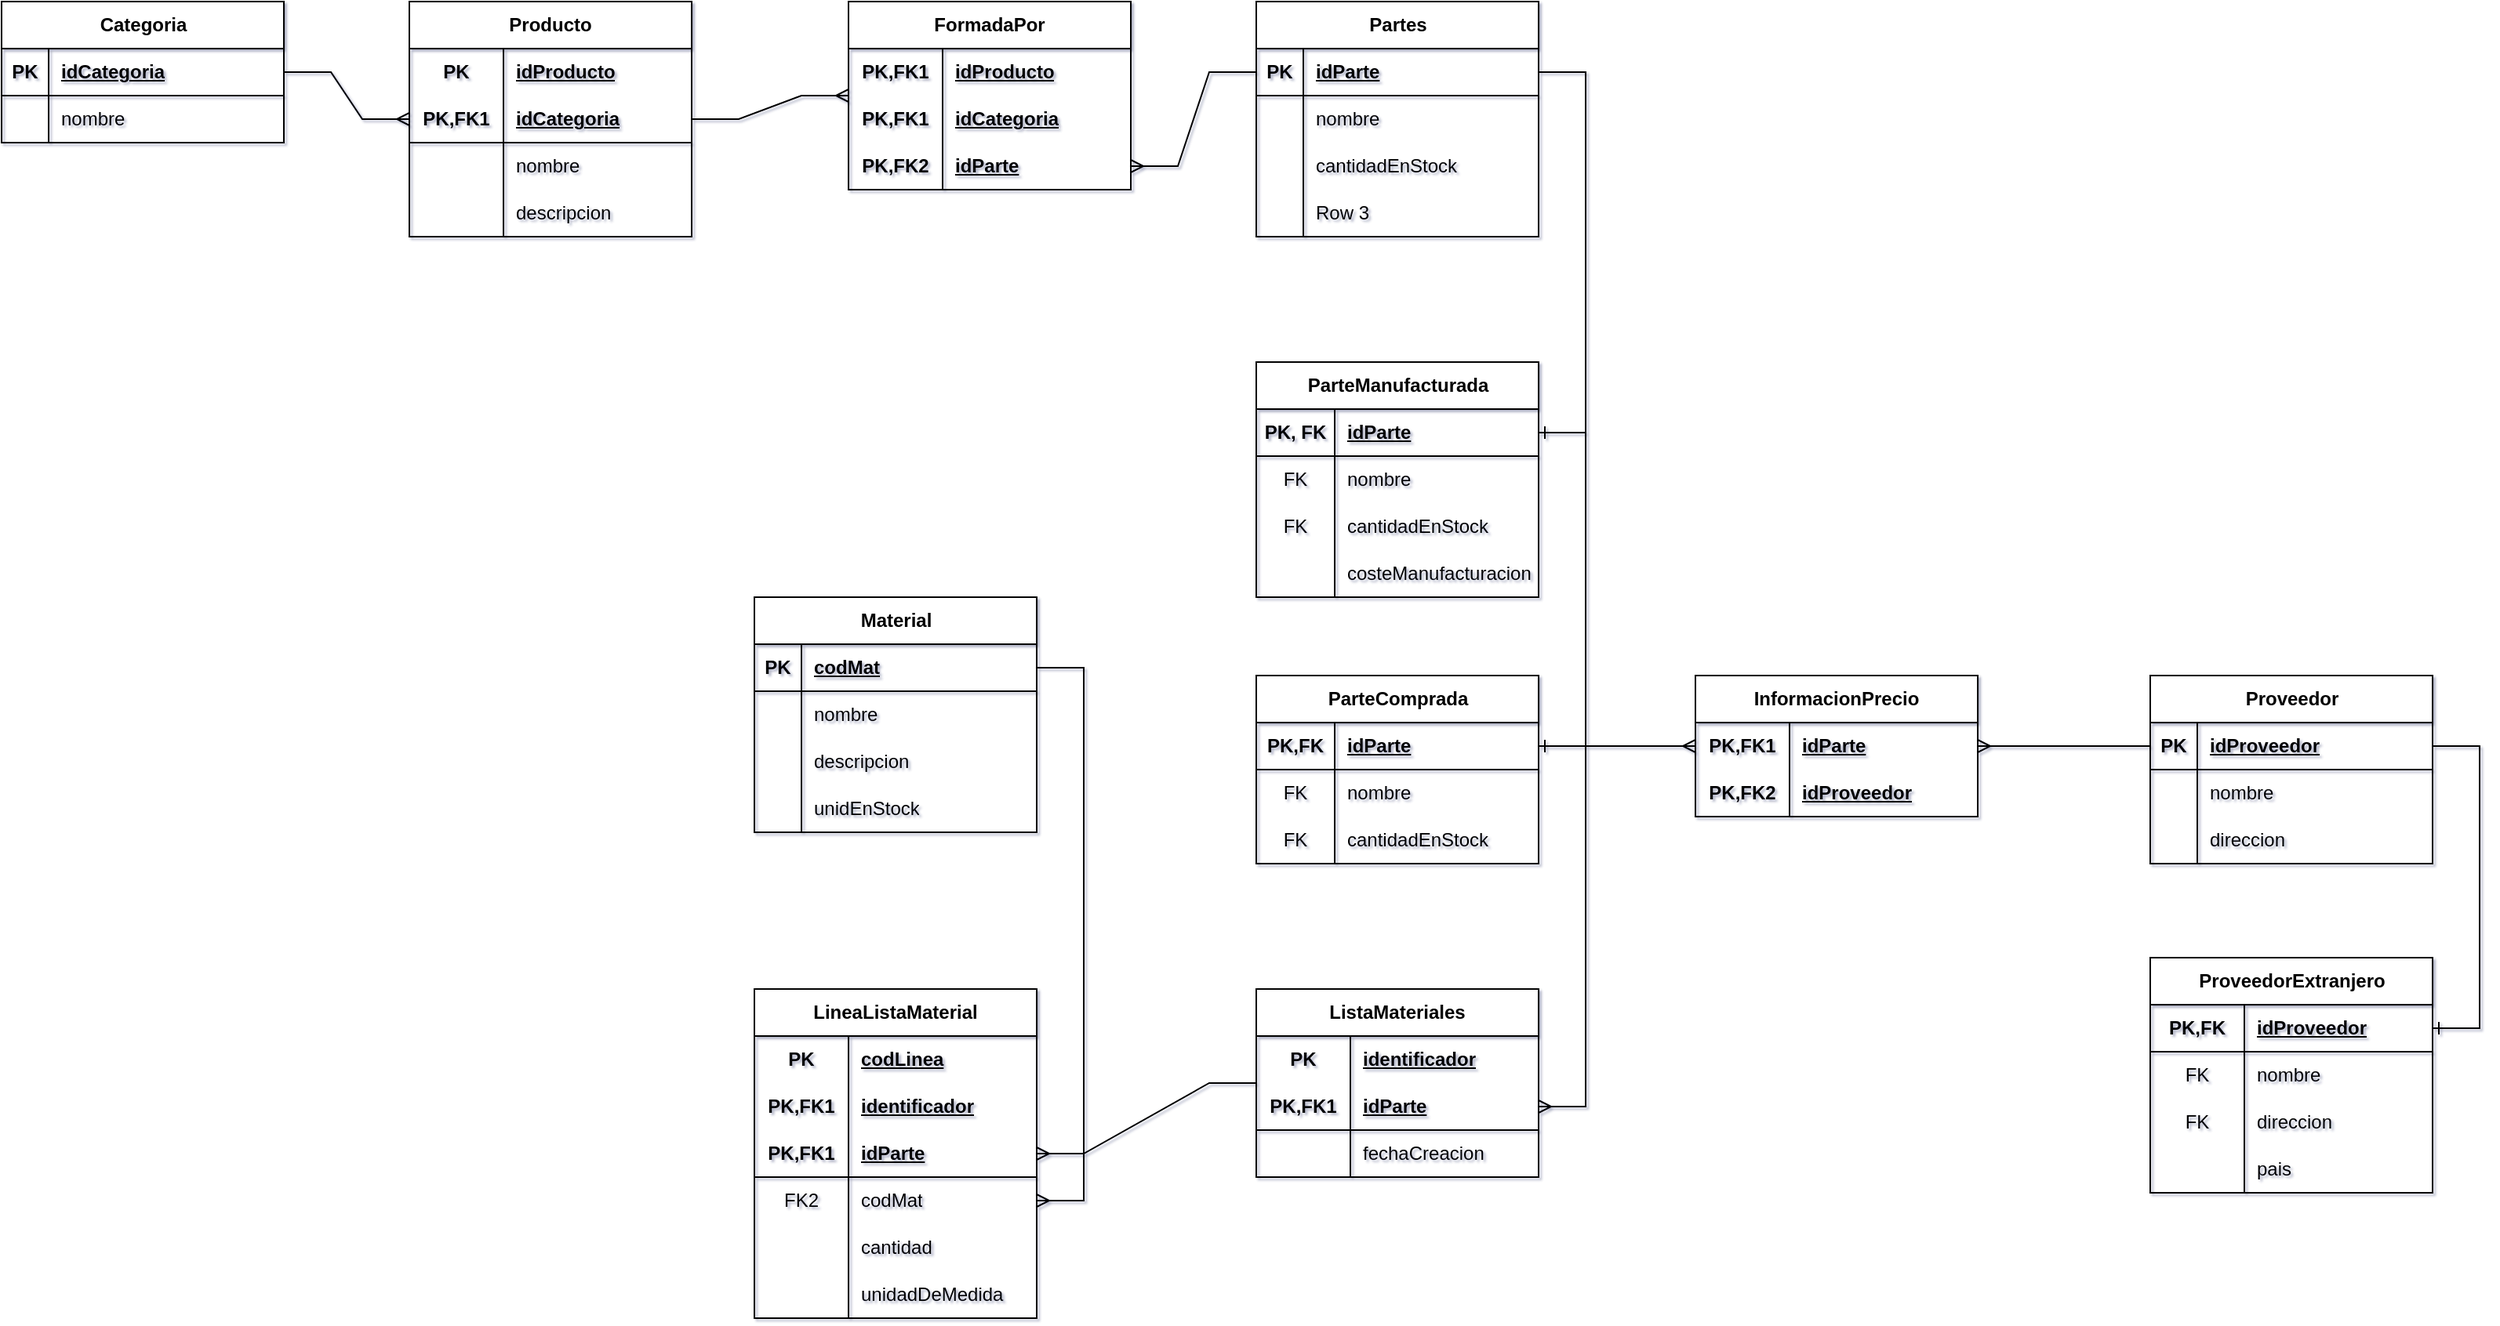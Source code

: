 <mxfile version="22.1.21" type="device">
  <diagram name="Página-1" id="d21fib9QGzOTNfcX_tft">
    <mxGraphModel dx="1834" dy="844" grid="1" gridSize="10" guides="1" tooltips="1" connect="1" arrows="1" fold="1" page="0" pageScale="1" pageWidth="827" pageHeight="1169" math="0" shadow="1">
      <root>
        <mxCell id="0" />
        <mxCell id="1" parent="0" />
        <mxCell id="9cOZMdc1hp5JE8XoQ3Lf-3" value="Categoria" style="shape=table;startSize=30;container=1;collapsible=1;childLayout=tableLayout;fixedRows=1;rowLines=0;fontStyle=1;align=center;resizeLast=1;html=1;" vertex="1" parent="1">
          <mxGeometry x="-200" y="140" width="180" height="90" as="geometry" />
        </mxCell>
        <mxCell id="9cOZMdc1hp5JE8XoQ3Lf-4" value="" style="shape=tableRow;horizontal=0;startSize=0;swimlaneHead=0;swimlaneBody=0;fillColor=none;collapsible=0;dropTarget=0;points=[[0,0.5],[1,0.5]];portConstraint=eastwest;top=0;left=0;right=0;bottom=1;" vertex="1" parent="9cOZMdc1hp5JE8XoQ3Lf-3">
          <mxGeometry y="30" width="180" height="30" as="geometry" />
        </mxCell>
        <mxCell id="9cOZMdc1hp5JE8XoQ3Lf-5" value="PK" style="shape=partialRectangle;connectable=0;fillColor=none;top=0;left=0;bottom=0;right=0;fontStyle=1;overflow=hidden;whiteSpace=wrap;html=1;" vertex="1" parent="9cOZMdc1hp5JE8XoQ3Lf-4">
          <mxGeometry width="30" height="30" as="geometry">
            <mxRectangle width="30" height="30" as="alternateBounds" />
          </mxGeometry>
        </mxCell>
        <mxCell id="9cOZMdc1hp5JE8XoQ3Lf-6" value="idCategoria" style="shape=partialRectangle;connectable=0;fillColor=none;top=0;left=0;bottom=0;right=0;align=left;spacingLeft=6;fontStyle=5;overflow=hidden;whiteSpace=wrap;html=1;" vertex="1" parent="9cOZMdc1hp5JE8XoQ3Lf-4">
          <mxGeometry x="30" width="150" height="30" as="geometry">
            <mxRectangle width="150" height="30" as="alternateBounds" />
          </mxGeometry>
        </mxCell>
        <mxCell id="9cOZMdc1hp5JE8XoQ3Lf-7" value="" style="shape=tableRow;horizontal=0;startSize=0;swimlaneHead=0;swimlaneBody=0;fillColor=none;collapsible=0;dropTarget=0;points=[[0,0.5],[1,0.5]];portConstraint=eastwest;top=0;left=0;right=0;bottom=0;" vertex="1" parent="9cOZMdc1hp5JE8XoQ3Lf-3">
          <mxGeometry y="60" width="180" height="30" as="geometry" />
        </mxCell>
        <mxCell id="9cOZMdc1hp5JE8XoQ3Lf-8" value="" style="shape=partialRectangle;connectable=0;fillColor=none;top=0;left=0;bottom=0;right=0;editable=1;overflow=hidden;whiteSpace=wrap;html=1;" vertex="1" parent="9cOZMdc1hp5JE8XoQ3Lf-7">
          <mxGeometry width="30" height="30" as="geometry">
            <mxRectangle width="30" height="30" as="alternateBounds" />
          </mxGeometry>
        </mxCell>
        <mxCell id="9cOZMdc1hp5JE8XoQ3Lf-9" value="nombre" style="shape=partialRectangle;connectable=0;fillColor=none;top=0;left=0;bottom=0;right=0;align=left;spacingLeft=6;overflow=hidden;whiteSpace=wrap;html=1;" vertex="1" parent="9cOZMdc1hp5JE8XoQ3Lf-7">
          <mxGeometry x="30" width="150" height="30" as="geometry">
            <mxRectangle width="150" height="30" as="alternateBounds" />
          </mxGeometry>
        </mxCell>
        <mxCell id="9cOZMdc1hp5JE8XoQ3Lf-38" value="Producto" style="shape=table;startSize=30;container=1;collapsible=1;childLayout=tableLayout;fixedRows=1;rowLines=0;fontStyle=1;align=center;resizeLast=1;html=1;whiteSpace=wrap;" vertex="1" parent="1">
          <mxGeometry x="60" y="140" width="180" height="150" as="geometry" />
        </mxCell>
        <mxCell id="9cOZMdc1hp5JE8XoQ3Lf-39" value="" style="shape=tableRow;horizontal=0;startSize=0;swimlaneHead=0;swimlaneBody=0;fillColor=none;collapsible=0;dropTarget=0;points=[[0,0.5],[1,0.5]];portConstraint=eastwest;top=0;left=0;right=0;bottom=0;html=1;" vertex="1" parent="9cOZMdc1hp5JE8XoQ3Lf-38">
          <mxGeometry y="30" width="180" height="30" as="geometry" />
        </mxCell>
        <mxCell id="9cOZMdc1hp5JE8XoQ3Lf-40" value="PK" style="shape=partialRectangle;connectable=0;fillColor=none;top=0;left=0;bottom=0;right=0;fontStyle=1;overflow=hidden;html=1;whiteSpace=wrap;" vertex="1" parent="9cOZMdc1hp5JE8XoQ3Lf-39">
          <mxGeometry width="60" height="30" as="geometry">
            <mxRectangle width="60" height="30" as="alternateBounds" />
          </mxGeometry>
        </mxCell>
        <mxCell id="9cOZMdc1hp5JE8XoQ3Lf-41" value="idProducto" style="shape=partialRectangle;connectable=0;fillColor=none;top=0;left=0;bottom=0;right=0;align=left;spacingLeft=6;fontStyle=5;overflow=hidden;html=1;whiteSpace=wrap;" vertex="1" parent="9cOZMdc1hp5JE8XoQ3Lf-39">
          <mxGeometry x="60" width="120" height="30" as="geometry">
            <mxRectangle width="120" height="30" as="alternateBounds" />
          </mxGeometry>
        </mxCell>
        <mxCell id="9cOZMdc1hp5JE8XoQ3Lf-42" value="" style="shape=tableRow;horizontal=0;startSize=0;swimlaneHead=0;swimlaneBody=0;fillColor=none;collapsible=0;dropTarget=0;points=[[0,0.5],[1,0.5]];portConstraint=eastwest;top=0;left=0;right=0;bottom=1;html=1;" vertex="1" parent="9cOZMdc1hp5JE8XoQ3Lf-38">
          <mxGeometry y="60" width="180" height="30" as="geometry" />
        </mxCell>
        <mxCell id="9cOZMdc1hp5JE8XoQ3Lf-43" value="PK,FK1" style="shape=partialRectangle;connectable=0;fillColor=none;top=0;left=0;bottom=0;right=0;fontStyle=1;overflow=hidden;html=1;whiteSpace=wrap;" vertex="1" parent="9cOZMdc1hp5JE8XoQ3Lf-42">
          <mxGeometry width="60" height="30" as="geometry">
            <mxRectangle width="60" height="30" as="alternateBounds" />
          </mxGeometry>
        </mxCell>
        <mxCell id="9cOZMdc1hp5JE8XoQ3Lf-44" value="idCategoria" style="shape=partialRectangle;connectable=0;fillColor=none;top=0;left=0;bottom=0;right=0;align=left;spacingLeft=6;fontStyle=5;overflow=hidden;html=1;whiteSpace=wrap;" vertex="1" parent="9cOZMdc1hp5JE8XoQ3Lf-42">
          <mxGeometry x="60" width="120" height="30" as="geometry">
            <mxRectangle width="120" height="30" as="alternateBounds" />
          </mxGeometry>
        </mxCell>
        <mxCell id="9cOZMdc1hp5JE8XoQ3Lf-45" value="" style="shape=tableRow;horizontal=0;startSize=0;swimlaneHead=0;swimlaneBody=0;fillColor=none;collapsible=0;dropTarget=0;points=[[0,0.5],[1,0.5]];portConstraint=eastwest;top=0;left=0;right=0;bottom=0;html=1;" vertex="1" parent="9cOZMdc1hp5JE8XoQ3Lf-38">
          <mxGeometry y="90" width="180" height="30" as="geometry" />
        </mxCell>
        <mxCell id="9cOZMdc1hp5JE8XoQ3Lf-46" value="" style="shape=partialRectangle;connectable=0;fillColor=none;top=0;left=0;bottom=0;right=0;editable=1;overflow=hidden;html=1;whiteSpace=wrap;" vertex="1" parent="9cOZMdc1hp5JE8XoQ3Lf-45">
          <mxGeometry width="60" height="30" as="geometry">
            <mxRectangle width="60" height="30" as="alternateBounds" />
          </mxGeometry>
        </mxCell>
        <mxCell id="9cOZMdc1hp5JE8XoQ3Lf-47" value="nombre" style="shape=partialRectangle;connectable=0;fillColor=none;top=0;left=0;bottom=0;right=0;align=left;spacingLeft=6;overflow=hidden;html=1;whiteSpace=wrap;" vertex="1" parent="9cOZMdc1hp5JE8XoQ3Lf-45">
          <mxGeometry x="60" width="120" height="30" as="geometry">
            <mxRectangle width="120" height="30" as="alternateBounds" />
          </mxGeometry>
        </mxCell>
        <mxCell id="9cOZMdc1hp5JE8XoQ3Lf-48" value="" style="shape=tableRow;horizontal=0;startSize=0;swimlaneHead=0;swimlaneBody=0;fillColor=none;collapsible=0;dropTarget=0;points=[[0,0.5],[1,0.5]];portConstraint=eastwest;top=0;left=0;right=0;bottom=0;html=1;" vertex="1" parent="9cOZMdc1hp5JE8XoQ3Lf-38">
          <mxGeometry y="120" width="180" height="30" as="geometry" />
        </mxCell>
        <mxCell id="9cOZMdc1hp5JE8XoQ3Lf-49" value="" style="shape=partialRectangle;connectable=0;fillColor=none;top=0;left=0;bottom=0;right=0;editable=1;overflow=hidden;html=1;whiteSpace=wrap;" vertex="1" parent="9cOZMdc1hp5JE8XoQ3Lf-48">
          <mxGeometry width="60" height="30" as="geometry">
            <mxRectangle width="60" height="30" as="alternateBounds" />
          </mxGeometry>
        </mxCell>
        <mxCell id="9cOZMdc1hp5JE8XoQ3Lf-50" value="descripcion" style="shape=partialRectangle;connectable=0;fillColor=none;top=0;left=0;bottom=0;right=0;align=left;spacingLeft=6;overflow=hidden;html=1;whiteSpace=wrap;" vertex="1" parent="9cOZMdc1hp5JE8XoQ3Lf-48">
          <mxGeometry x="60" width="120" height="30" as="geometry">
            <mxRectangle width="120" height="30" as="alternateBounds" />
          </mxGeometry>
        </mxCell>
        <mxCell id="9cOZMdc1hp5JE8XoQ3Lf-51" value="" style="edgeStyle=entityRelationEdgeStyle;fontSize=12;html=1;endArrow=ERmany;rounded=0;entryX=0;entryY=0.5;entryDx=0;entryDy=0;" edge="1" parent="1" source="9cOZMdc1hp5JE8XoQ3Lf-4" target="9cOZMdc1hp5JE8XoQ3Lf-42">
          <mxGeometry width="100" height="100" relative="1" as="geometry">
            <mxPoint x="360" y="480" as="sourcePoint" />
            <mxPoint x="460" y="380" as="targetPoint" />
          </mxGeometry>
        </mxCell>
        <mxCell id="9cOZMdc1hp5JE8XoQ3Lf-52" value="FormadaPor" style="shape=table;startSize=30;container=1;collapsible=1;childLayout=tableLayout;fixedRows=1;rowLines=0;fontStyle=1;align=center;resizeLast=1;html=1;whiteSpace=wrap;" vertex="1" parent="1">
          <mxGeometry x="340" y="140" width="180" height="120" as="geometry" />
        </mxCell>
        <mxCell id="9cOZMdc1hp5JE8XoQ3Lf-53" value="" style="shape=tableRow;horizontal=0;startSize=0;swimlaneHead=0;swimlaneBody=0;fillColor=none;collapsible=0;dropTarget=0;points=[[0,0.5],[1,0.5]];portConstraint=eastwest;top=0;left=0;right=0;bottom=0;html=1;" vertex="1" parent="9cOZMdc1hp5JE8XoQ3Lf-52">
          <mxGeometry y="30" width="180" height="30" as="geometry" />
        </mxCell>
        <mxCell id="9cOZMdc1hp5JE8XoQ3Lf-54" value="PK,FK1" style="shape=partialRectangle;connectable=0;fillColor=none;top=0;left=0;bottom=0;right=0;fontStyle=1;overflow=hidden;html=1;whiteSpace=wrap;" vertex="1" parent="9cOZMdc1hp5JE8XoQ3Lf-53">
          <mxGeometry width="60" height="30" as="geometry">
            <mxRectangle width="60" height="30" as="alternateBounds" />
          </mxGeometry>
        </mxCell>
        <mxCell id="9cOZMdc1hp5JE8XoQ3Lf-55" value="idProducto" style="shape=partialRectangle;connectable=0;fillColor=none;top=0;left=0;bottom=0;right=0;align=left;spacingLeft=6;fontStyle=5;overflow=hidden;html=1;whiteSpace=wrap;" vertex="1" parent="9cOZMdc1hp5JE8XoQ3Lf-53">
          <mxGeometry x="60" width="120" height="30" as="geometry">
            <mxRectangle width="120" height="30" as="alternateBounds" />
          </mxGeometry>
        </mxCell>
        <mxCell id="9cOZMdc1hp5JE8XoQ3Lf-65" value="" style="shape=tableRow;horizontal=0;startSize=0;swimlaneHead=0;swimlaneBody=0;fillColor=none;collapsible=0;dropTarget=0;points=[[0,0.5],[1,0.5]];portConstraint=eastwest;top=0;left=0;right=0;bottom=0;html=1;" vertex="1" parent="9cOZMdc1hp5JE8XoQ3Lf-52">
          <mxGeometry y="60" width="180" height="30" as="geometry" />
        </mxCell>
        <mxCell id="9cOZMdc1hp5JE8XoQ3Lf-66" value="PK,FK1" style="shape=partialRectangle;connectable=0;fillColor=none;top=0;left=0;bottom=0;right=0;fontStyle=1;overflow=hidden;html=1;whiteSpace=wrap;" vertex="1" parent="9cOZMdc1hp5JE8XoQ3Lf-65">
          <mxGeometry width="60" height="30" as="geometry">
            <mxRectangle width="60" height="30" as="alternateBounds" />
          </mxGeometry>
        </mxCell>
        <mxCell id="9cOZMdc1hp5JE8XoQ3Lf-67" value="idCategoria" style="shape=partialRectangle;connectable=0;fillColor=none;top=0;left=0;bottom=0;right=0;align=left;spacingLeft=6;fontStyle=5;overflow=hidden;html=1;whiteSpace=wrap;" vertex="1" parent="9cOZMdc1hp5JE8XoQ3Lf-65">
          <mxGeometry x="60" width="120" height="30" as="geometry">
            <mxRectangle width="120" height="30" as="alternateBounds" />
          </mxGeometry>
        </mxCell>
        <mxCell id="9cOZMdc1hp5JE8XoQ3Lf-56" value="" style="shape=tableRow;horizontal=0;startSize=0;swimlaneHead=0;swimlaneBody=0;fillColor=none;collapsible=0;dropTarget=0;points=[[0,0.5],[1,0.5]];portConstraint=eastwest;top=0;left=0;right=0;bottom=1;html=1;" vertex="1" parent="9cOZMdc1hp5JE8XoQ3Lf-52">
          <mxGeometry y="90" width="180" height="30" as="geometry" />
        </mxCell>
        <mxCell id="9cOZMdc1hp5JE8XoQ3Lf-57" value="PK,FK2" style="shape=partialRectangle;connectable=0;fillColor=none;top=0;left=0;bottom=0;right=0;fontStyle=1;overflow=hidden;html=1;whiteSpace=wrap;" vertex="1" parent="9cOZMdc1hp5JE8XoQ3Lf-56">
          <mxGeometry width="60" height="30" as="geometry">
            <mxRectangle width="60" height="30" as="alternateBounds" />
          </mxGeometry>
        </mxCell>
        <mxCell id="9cOZMdc1hp5JE8XoQ3Lf-58" value="idParte" style="shape=partialRectangle;connectable=0;fillColor=none;top=0;left=0;bottom=0;right=0;align=left;spacingLeft=6;fontStyle=5;overflow=hidden;html=1;whiteSpace=wrap;" vertex="1" parent="9cOZMdc1hp5JE8XoQ3Lf-56">
          <mxGeometry x="60" width="120" height="30" as="geometry">
            <mxRectangle width="120" height="30" as="alternateBounds" />
          </mxGeometry>
        </mxCell>
        <mxCell id="9cOZMdc1hp5JE8XoQ3Lf-68" value="" style="edgeStyle=entityRelationEdgeStyle;fontSize=12;html=1;endArrow=ERmany;rounded=0;" edge="1" parent="1" source="9cOZMdc1hp5JE8XoQ3Lf-38" target="9cOZMdc1hp5JE8XoQ3Lf-52">
          <mxGeometry width="100" height="100" relative="1" as="geometry">
            <mxPoint x="360" y="480" as="sourcePoint" />
            <mxPoint x="460" y="380" as="targetPoint" />
          </mxGeometry>
        </mxCell>
        <mxCell id="9cOZMdc1hp5JE8XoQ3Lf-69" value="Partes" style="shape=table;startSize=30;container=1;collapsible=1;childLayout=tableLayout;fixedRows=1;rowLines=0;fontStyle=1;align=center;resizeLast=1;html=1;" vertex="1" parent="1">
          <mxGeometry x="600" y="140" width="180" height="150" as="geometry" />
        </mxCell>
        <mxCell id="9cOZMdc1hp5JE8XoQ3Lf-70" value="" style="shape=tableRow;horizontal=0;startSize=0;swimlaneHead=0;swimlaneBody=0;fillColor=none;collapsible=0;dropTarget=0;points=[[0,0.5],[1,0.5]];portConstraint=eastwest;top=0;left=0;right=0;bottom=1;" vertex="1" parent="9cOZMdc1hp5JE8XoQ3Lf-69">
          <mxGeometry y="30" width="180" height="30" as="geometry" />
        </mxCell>
        <mxCell id="9cOZMdc1hp5JE8XoQ3Lf-71" value="PK" style="shape=partialRectangle;connectable=0;fillColor=none;top=0;left=0;bottom=0;right=0;fontStyle=1;overflow=hidden;whiteSpace=wrap;html=1;" vertex="1" parent="9cOZMdc1hp5JE8XoQ3Lf-70">
          <mxGeometry width="30" height="30" as="geometry">
            <mxRectangle width="30" height="30" as="alternateBounds" />
          </mxGeometry>
        </mxCell>
        <mxCell id="9cOZMdc1hp5JE8XoQ3Lf-72" value="idParte" style="shape=partialRectangle;connectable=0;fillColor=none;top=0;left=0;bottom=0;right=0;align=left;spacingLeft=6;fontStyle=5;overflow=hidden;whiteSpace=wrap;html=1;" vertex="1" parent="9cOZMdc1hp5JE8XoQ3Lf-70">
          <mxGeometry x="30" width="150" height="30" as="geometry">
            <mxRectangle width="150" height="30" as="alternateBounds" />
          </mxGeometry>
        </mxCell>
        <mxCell id="9cOZMdc1hp5JE8XoQ3Lf-73" value="" style="shape=tableRow;horizontal=0;startSize=0;swimlaneHead=0;swimlaneBody=0;fillColor=none;collapsible=0;dropTarget=0;points=[[0,0.5],[1,0.5]];portConstraint=eastwest;top=0;left=0;right=0;bottom=0;" vertex="1" parent="9cOZMdc1hp5JE8XoQ3Lf-69">
          <mxGeometry y="60" width="180" height="30" as="geometry" />
        </mxCell>
        <mxCell id="9cOZMdc1hp5JE8XoQ3Lf-74" value="" style="shape=partialRectangle;connectable=0;fillColor=none;top=0;left=0;bottom=0;right=0;editable=1;overflow=hidden;whiteSpace=wrap;html=1;" vertex="1" parent="9cOZMdc1hp5JE8XoQ3Lf-73">
          <mxGeometry width="30" height="30" as="geometry">
            <mxRectangle width="30" height="30" as="alternateBounds" />
          </mxGeometry>
        </mxCell>
        <mxCell id="9cOZMdc1hp5JE8XoQ3Lf-75" value="nombre" style="shape=partialRectangle;connectable=0;fillColor=none;top=0;left=0;bottom=0;right=0;align=left;spacingLeft=6;overflow=hidden;whiteSpace=wrap;html=1;" vertex="1" parent="9cOZMdc1hp5JE8XoQ3Lf-73">
          <mxGeometry x="30" width="150" height="30" as="geometry">
            <mxRectangle width="150" height="30" as="alternateBounds" />
          </mxGeometry>
        </mxCell>
        <mxCell id="9cOZMdc1hp5JE8XoQ3Lf-76" value="" style="shape=tableRow;horizontal=0;startSize=0;swimlaneHead=0;swimlaneBody=0;fillColor=none;collapsible=0;dropTarget=0;points=[[0,0.5],[1,0.5]];portConstraint=eastwest;top=0;left=0;right=0;bottom=0;" vertex="1" parent="9cOZMdc1hp5JE8XoQ3Lf-69">
          <mxGeometry y="90" width="180" height="30" as="geometry" />
        </mxCell>
        <mxCell id="9cOZMdc1hp5JE8XoQ3Lf-77" value="" style="shape=partialRectangle;connectable=0;fillColor=none;top=0;left=0;bottom=0;right=0;editable=1;overflow=hidden;whiteSpace=wrap;html=1;" vertex="1" parent="9cOZMdc1hp5JE8XoQ3Lf-76">
          <mxGeometry width="30" height="30" as="geometry">
            <mxRectangle width="30" height="30" as="alternateBounds" />
          </mxGeometry>
        </mxCell>
        <mxCell id="9cOZMdc1hp5JE8XoQ3Lf-78" value="cantidadEnStock" style="shape=partialRectangle;connectable=0;fillColor=none;top=0;left=0;bottom=0;right=0;align=left;spacingLeft=6;overflow=hidden;whiteSpace=wrap;html=1;" vertex="1" parent="9cOZMdc1hp5JE8XoQ3Lf-76">
          <mxGeometry x="30" width="150" height="30" as="geometry">
            <mxRectangle width="150" height="30" as="alternateBounds" />
          </mxGeometry>
        </mxCell>
        <mxCell id="9cOZMdc1hp5JE8XoQ3Lf-79" value="" style="shape=tableRow;horizontal=0;startSize=0;swimlaneHead=0;swimlaneBody=0;fillColor=none;collapsible=0;dropTarget=0;points=[[0,0.5],[1,0.5]];portConstraint=eastwest;top=0;left=0;right=0;bottom=0;" vertex="1" parent="9cOZMdc1hp5JE8XoQ3Lf-69">
          <mxGeometry y="120" width="180" height="30" as="geometry" />
        </mxCell>
        <mxCell id="9cOZMdc1hp5JE8XoQ3Lf-80" value="" style="shape=partialRectangle;connectable=0;fillColor=none;top=0;left=0;bottom=0;right=0;editable=1;overflow=hidden;whiteSpace=wrap;html=1;" vertex="1" parent="9cOZMdc1hp5JE8XoQ3Lf-79">
          <mxGeometry width="30" height="30" as="geometry">
            <mxRectangle width="30" height="30" as="alternateBounds" />
          </mxGeometry>
        </mxCell>
        <mxCell id="9cOZMdc1hp5JE8XoQ3Lf-81" value="Row 3" style="shape=partialRectangle;connectable=0;fillColor=none;top=0;left=0;bottom=0;right=0;align=left;spacingLeft=6;overflow=hidden;whiteSpace=wrap;html=1;" vertex="1" parent="9cOZMdc1hp5JE8XoQ3Lf-79">
          <mxGeometry x="30" width="150" height="30" as="geometry">
            <mxRectangle width="150" height="30" as="alternateBounds" />
          </mxGeometry>
        </mxCell>
        <mxCell id="9cOZMdc1hp5JE8XoQ3Lf-82" value="" style="edgeStyle=entityRelationEdgeStyle;fontSize=12;html=1;endArrow=ERmany;rounded=0;exitX=0;exitY=0.5;exitDx=0;exitDy=0;" edge="1" parent="1" source="9cOZMdc1hp5JE8XoQ3Lf-70" target="9cOZMdc1hp5JE8XoQ3Lf-56">
          <mxGeometry width="100" height="100" relative="1" as="geometry">
            <mxPoint x="360" y="480" as="sourcePoint" />
            <mxPoint x="460" y="380" as="targetPoint" />
          </mxGeometry>
        </mxCell>
        <mxCell id="9cOZMdc1hp5JE8XoQ3Lf-83" value="ParteManufacturada" style="shape=table;startSize=30;container=1;collapsible=1;childLayout=tableLayout;fixedRows=1;rowLines=0;fontStyle=1;align=center;resizeLast=1;html=1;" vertex="1" parent="1">
          <mxGeometry x="600" y="370" width="180" height="150" as="geometry" />
        </mxCell>
        <mxCell id="9cOZMdc1hp5JE8XoQ3Lf-84" value="" style="shape=tableRow;horizontal=0;startSize=0;swimlaneHead=0;swimlaneBody=0;fillColor=none;collapsible=0;dropTarget=0;points=[[0,0.5],[1,0.5]];portConstraint=eastwest;top=0;left=0;right=0;bottom=1;" vertex="1" parent="9cOZMdc1hp5JE8XoQ3Lf-83">
          <mxGeometry y="30" width="180" height="30" as="geometry" />
        </mxCell>
        <mxCell id="9cOZMdc1hp5JE8XoQ3Lf-85" value="PK, FK" style="shape=partialRectangle;connectable=0;fillColor=none;top=0;left=0;bottom=0;right=0;fontStyle=1;overflow=hidden;whiteSpace=wrap;html=1;" vertex="1" parent="9cOZMdc1hp5JE8XoQ3Lf-84">
          <mxGeometry width="50" height="30" as="geometry">
            <mxRectangle width="50" height="30" as="alternateBounds" />
          </mxGeometry>
        </mxCell>
        <mxCell id="9cOZMdc1hp5JE8XoQ3Lf-86" value="idParte" style="shape=partialRectangle;connectable=0;fillColor=none;top=0;left=0;bottom=0;right=0;align=left;spacingLeft=6;fontStyle=5;overflow=hidden;whiteSpace=wrap;html=1;" vertex="1" parent="9cOZMdc1hp5JE8XoQ3Lf-84">
          <mxGeometry x="50" width="130" height="30" as="geometry">
            <mxRectangle width="130" height="30" as="alternateBounds" />
          </mxGeometry>
        </mxCell>
        <mxCell id="9cOZMdc1hp5JE8XoQ3Lf-87" value="" style="shape=tableRow;horizontal=0;startSize=0;swimlaneHead=0;swimlaneBody=0;fillColor=none;collapsible=0;dropTarget=0;points=[[0,0.5],[1,0.5]];portConstraint=eastwest;top=0;left=0;right=0;bottom=0;" vertex="1" parent="9cOZMdc1hp5JE8XoQ3Lf-83">
          <mxGeometry y="60" width="180" height="30" as="geometry" />
        </mxCell>
        <mxCell id="9cOZMdc1hp5JE8XoQ3Lf-88" value="FK" style="shape=partialRectangle;connectable=0;fillColor=none;top=0;left=0;bottom=0;right=0;editable=1;overflow=hidden;whiteSpace=wrap;html=1;" vertex="1" parent="9cOZMdc1hp5JE8XoQ3Lf-87">
          <mxGeometry width="50" height="30" as="geometry">
            <mxRectangle width="50" height="30" as="alternateBounds" />
          </mxGeometry>
        </mxCell>
        <mxCell id="9cOZMdc1hp5JE8XoQ3Lf-89" value="nombre" style="shape=partialRectangle;connectable=0;fillColor=none;top=0;left=0;bottom=0;right=0;align=left;spacingLeft=6;overflow=hidden;whiteSpace=wrap;html=1;" vertex="1" parent="9cOZMdc1hp5JE8XoQ3Lf-87">
          <mxGeometry x="50" width="130" height="30" as="geometry">
            <mxRectangle width="130" height="30" as="alternateBounds" />
          </mxGeometry>
        </mxCell>
        <mxCell id="9cOZMdc1hp5JE8XoQ3Lf-90" value="" style="shape=tableRow;horizontal=0;startSize=0;swimlaneHead=0;swimlaneBody=0;fillColor=none;collapsible=0;dropTarget=0;points=[[0,0.5],[1,0.5]];portConstraint=eastwest;top=0;left=0;right=0;bottom=0;" vertex="1" parent="9cOZMdc1hp5JE8XoQ3Lf-83">
          <mxGeometry y="90" width="180" height="30" as="geometry" />
        </mxCell>
        <mxCell id="9cOZMdc1hp5JE8XoQ3Lf-91" value="FK" style="shape=partialRectangle;connectable=0;fillColor=none;top=0;left=0;bottom=0;right=0;editable=1;overflow=hidden;whiteSpace=wrap;html=1;" vertex="1" parent="9cOZMdc1hp5JE8XoQ3Lf-90">
          <mxGeometry width="50" height="30" as="geometry">
            <mxRectangle width="50" height="30" as="alternateBounds" />
          </mxGeometry>
        </mxCell>
        <mxCell id="9cOZMdc1hp5JE8XoQ3Lf-92" value="cantidadEnStock" style="shape=partialRectangle;connectable=0;fillColor=none;top=0;left=0;bottom=0;right=0;align=left;spacingLeft=6;overflow=hidden;whiteSpace=wrap;html=1;" vertex="1" parent="9cOZMdc1hp5JE8XoQ3Lf-90">
          <mxGeometry x="50" width="130" height="30" as="geometry">
            <mxRectangle width="130" height="30" as="alternateBounds" />
          </mxGeometry>
        </mxCell>
        <mxCell id="9cOZMdc1hp5JE8XoQ3Lf-93" value="" style="shape=tableRow;horizontal=0;startSize=0;swimlaneHead=0;swimlaneBody=0;fillColor=none;collapsible=0;dropTarget=0;points=[[0,0.5],[1,0.5]];portConstraint=eastwest;top=0;left=0;right=0;bottom=0;" vertex="1" parent="9cOZMdc1hp5JE8XoQ3Lf-83">
          <mxGeometry y="120" width="180" height="30" as="geometry" />
        </mxCell>
        <mxCell id="9cOZMdc1hp5JE8XoQ3Lf-94" value="" style="shape=partialRectangle;connectable=0;fillColor=none;top=0;left=0;bottom=0;right=0;editable=1;overflow=hidden;whiteSpace=wrap;html=1;" vertex="1" parent="9cOZMdc1hp5JE8XoQ3Lf-93">
          <mxGeometry width="50" height="30" as="geometry">
            <mxRectangle width="50" height="30" as="alternateBounds" />
          </mxGeometry>
        </mxCell>
        <mxCell id="9cOZMdc1hp5JE8XoQ3Lf-95" value="costeManufacturacion" style="shape=partialRectangle;connectable=0;fillColor=none;top=0;left=0;bottom=0;right=0;align=left;spacingLeft=6;overflow=hidden;whiteSpace=wrap;html=1;" vertex="1" parent="9cOZMdc1hp5JE8XoQ3Lf-93">
          <mxGeometry x="50" width="130" height="30" as="geometry">
            <mxRectangle width="130" height="30" as="alternateBounds" />
          </mxGeometry>
        </mxCell>
        <mxCell id="9cOZMdc1hp5JE8XoQ3Lf-96" value="ParteComprada" style="shape=table;startSize=30;container=1;collapsible=1;childLayout=tableLayout;fixedRows=1;rowLines=0;fontStyle=1;align=center;resizeLast=1;html=1;" vertex="1" parent="1">
          <mxGeometry x="600" y="570" width="180" height="120" as="geometry" />
        </mxCell>
        <mxCell id="9cOZMdc1hp5JE8XoQ3Lf-97" value="" style="shape=tableRow;horizontal=0;startSize=0;swimlaneHead=0;swimlaneBody=0;fillColor=none;collapsible=0;dropTarget=0;points=[[0,0.5],[1,0.5]];portConstraint=eastwest;top=0;left=0;right=0;bottom=1;" vertex="1" parent="9cOZMdc1hp5JE8XoQ3Lf-96">
          <mxGeometry y="30" width="180" height="30" as="geometry" />
        </mxCell>
        <mxCell id="9cOZMdc1hp5JE8XoQ3Lf-98" value="PK,FK" style="shape=partialRectangle;connectable=0;fillColor=none;top=0;left=0;bottom=0;right=0;fontStyle=1;overflow=hidden;whiteSpace=wrap;html=1;" vertex="1" parent="9cOZMdc1hp5JE8XoQ3Lf-97">
          <mxGeometry width="50" height="30" as="geometry">
            <mxRectangle width="50" height="30" as="alternateBounds" />
          </mxGeometry>
        </mxCell>
        <mxCell id="9cOZMdc1hp5JE8XoQ3Lf-99" value="idParte" style="shape=partialRectangle;connectable=0;fillColor=none;top=0;left=0;bottom=0;right=0;align=left;spacingLeft=6;fontStyle=5;overflow=hidden;whiteSpace=wrap;html=1;" vertex="1" parent="9cOZMdc1hp5JE8XoQ3Lf-97">
          <mxGeometry x="50" width="130" height="30" as="geometry">
            <mxRectangle width="130" height="30" as="alternateBounds" />
          </mxGeometry>
        </mxCell>
        <mxCell id="9cOZMdc1hp5JE8XoQ3Lf-100" value="" style="shape=tableRow;horizontal=0;startSize=0;swimlaneHead=0;swimlaneBody=0;fillColor=none;collapsible=0;dropTarget=0;points=[[0,0.5],[1,0.5]];portConstraint=eastwest;top=0;left=0;right=0;bottom=0;" vertex="1" parent="9cOZMdc1hp5JE8XoQ3Lf-96">
          <mxGeometry y="60" width="180" height="30" as="geometry" />
        </mxCell>
        <mxCell id="9cOZMdc1hp5JE8XoQ3Lf-101" value="FK" style="shape=partialRectangle;connectable=0;fillColor=none;top=0;left=0;bottom=0;right=0;editable=1;overflow=hidden;whiteSpace=wrap;html=1;" vertex="1" parent="9cOZMdc1hp5JE8XoQ3Lf-100">
          <mxGeometry width="50" height="30" as="geometry">
            <mxRectangle width="50" height="30" as="alternateBounds" />
          </mxGeometry>
        </mxCell>
        <mxCell id="9cOZMdc1hp5JE8XoQ3Lf-102" value="nombre" style="shape=partialRectangle;connectable=0;fillColor=none;top=0;left=0;bottom=0;right=0;align=left;spacingLeft=6;overflow=hidden;whiteSpace=wrap;html=1;" vertex="1" parent="9cOZMdc1hp5JE8XoQ3Lf-100">
          <mxGeometry x="50" width="130" height="30" as="geometry">
            <mxRectangle width="130" height="30" as="alternateBounds" />
          </mxGeometry>
        </mxCell>
        <mxCell id="9cOZMdc1hp5JE8XoQ3Lf-103" value="" style="shape=tableRow;horizontal=0;startSize=0;swimlaneHead=0;swimlaneBody=0;fillColor=none;collapsible=0;dropTarget=0;points=[[0,0.5],[1,0.5]];portConstraint=eastwest;top=0;left=0;right=0;bottom=0;" vertex="1" parent="9cOZMdc1hp5JE8XoQ3Lf-96">
          <mxGeometry y="90" width="180" height="30" as="geometry" />
        </mxCell>
        <mxCell id="9cOZMdc1hp5JE8XoQ3Lf-104" value="FK" style="shape=partialRectangle;connectable=0;fillColor=none;top=0;left=0;bottom=0;right=0;editable=1;overflow=hidden;whiteSpace=wrap;html=1;" vertex="1" parent="9cOZMdc1hp5JE8XoQ3Lf-103">
          <mxGeometry width="50" height="30" as="geometry">
            <mxRectangle width="50" height="30" as="alternateBounds" />
          </mxGeometry>
        </mxCell>
        <mxCell id="9cOZMdc1hp5JE8XoQ3Lf-105" value="cantidadEnStock" style="shape=partialRectangle;connectable=0;fillColor=none;top=0;left=0;bottom=0;right=0;align=left;spacingLeft=6;overflow=hidden;whiteSpace=wrap;html=1;" vertex="1" parent="9cOZMdc1hp5JE8XoQ3Lf-103">
          <mxGeometry x="50" width="130" height="30" as="geometry">
            <mxRectangle width="130" height="30" as="alternateBounds" />
          </mxGeometry>
        </mxCell>
        <mxCell id="9cOZMdc1hp5JE8XoQ3Lf-109" value="" style="edgeStyle=entityRelationEdgeStyle;fontSize=12;html=1;endArrow=ERone;endFill=1;rounded=0;" edge="1" parent="1" source="9cOZMdc1hp5JE8XoQ3Lf-70" target="9cOZMdc1hp5JE8XoQ3Lf-84">
          <mxGeometry width="100" height="100" relative="1" as="geometry">
            <mxPoint x="360" y="480" as="sourcePoint" />
            <mxPoint x="460" y="380" as="targetPoint" />
          </mxGeometry>
        </mxCell>
        <mxCell id="9cOZMdc1hp5JE8XoQ3Lf-110" value="" style="edgeStyle=entityRelationEdgeStyle;fontSize=12;html=1;endArrow=ERone;endFill=1;rounded=0;entryX=1;entryY=0.5;entryDx=0;entryDy=0;" edge="1" parent="1" source="9cOZMdc1hp5JE8XoQ3Lf-70" target="9cOZMdc1hp5JE8XoQ3Lf-97">
          <mxGeometry width="100" height="100" relative="1" as="geometry">
            <mxPoint x="790" y="195" as="sourcePoint" />
            <mxPoint x="790" y="425" as="targetPoint" />
          </mxGeometry>
        </mxCell>
        <mxCell id="9cOZMdc1hp5JE8XoQ3Lf-111" value="InformacionPrecio" style="shape=table;startSize=30;container=1;collapsible=1;childLayout=tableLayout;fixedRows=1;rowLines=0;fontStyle=1;align=center;resizeLast=1;html=1;whiteSpace=wrap;" vertex="1" parent="1">
          <mxGeometry x="880" y="570" width="180" height="90" as="geometry" />
        </mxCell>
        <mxCell id="9cOZMdc1hp5JE8XoQ3Lf-112" value="" style="shape=tableRow;horizontal=0;startSize=0;swimlaneHead=0;swimlaneBody=0;fillColor=none;collapsible=0;dropTarget=0;points=[[0,0.5],[1,0.5]];portConstraint=eastwest;top=0;left=0;right=0;bottom=0;html=1;" vertex="1" parent="9cOZMdc1hp5JE8XoQ3Lf-111">
          <mxGeometry y="30" width="180" height="30" as="geometry" />
        </mxCell>
        <mxCell id="9cOZMdc1hp5JE8XoQ3Lf-113" value="PK,FK1" style="shape=partialRectangle;connectable=0;fillColor=none;top=0;left=0;bottom=0;right=0;fontStyle=1;overflow=hidden;html=1;whiteSpace=wrap;" vertex="1" parent="9cOZMdc1hp5JE8XoQ3Lf-112">
          <mxGeometry width="60" height="30" as="geometry">
            <mxRectangle width="60" height="30" as="alternateBounds" />
          </mxGeometry>
        </mxCell>
        <mxCell id="9cOZMdc1hp5JE8XoQ3Lf-114" value="idParte" style="shape=partialRectangle;connectable=0;fillColor=none;top=0;left=0;bottom=0;right=0;align=left;spacingLeft=6;fontStyle=5;overflow=hidden;html=1;whiteSpace=wrap;" vertex="1" parent="9cOZMdc1hp5JE8XoQ3Lf-112">
          <mxGeometry x="60" width="120" height="30" as="geometry">
            <mxRectangle width="120" height="30" as="alternateBounds" />
          </mxGeometry>
        </mxCell>
        <mxCell id="9cOZMdc1hp5JE8XoQ3Lf-115" value="" style="shape=tableRow;horizontal=0;startSize=0;swimlaneHead=0;swimlaneBody=0;fillColor=none;collapsible=0;dropTarget=0;points=[[0,0.5],[1,0.5]];portConstraint=eastwest;top=0;left=0;right=0;bottom=1;html=1;" vertex="1" parent="9cOZMdc1hp5JE8XoQ3Lf-111">
          <mxGeometry y="60" width="180" height="30" as="geometry" />
        </mxCell>
        <mxCell id="9cOZMdc1hp5JE8XoQ3Lf-116" value="PK,FK2" style="shape=partialRectangle;connectable=0;fillColor=none;top=0;left=0;bottom=0;right=0;fontStyle=1;overflow=hidden;html=1;whiteSpace=wrap;" vertex="1" parent="9cOZMdc1hp5JE8XoQ3Lf-115">
          <mxGeometry width="60" height="30" as="geometry">
            <mxRectangle width="60" height="30" as="alternateBounds" />
          </mxGeometry>
        </mxCell>
        <mxCell id="9cOZMdc1hp5JE8XoQ3Lf-117" value="idProveedor" style="shape=partialRectangle;connectable=0;fillColor=none;top=0;left=0;bottom=0;right=0;align=left;spacingLeft=6;fontStyle=5;overflow=hidden;html=1;whiteSpace=wrap;" vertex="1" parent="9cOZMdc1hp5JE8XoQ3Lf-115">
          <mxGeometry x="60" width="120" height="30" as="geometry">
            <mxRectangle width="120" height="30" as="alternateBounds" />
          </mxGeometry>
        </mxCell>
        <mxCell id="9cOZMdc1hp5JE8XoQ3Lf-128" value="" style="edgeStyle=entityRelationEdgeStyle;fontSize=12;html=1;endArrow=ERmany;rounded=0;exitX=1;exitY=0.5;exitDx=0;exitDy=0;entryX=0;entryY=0.5;entryDx=0;entryDy=0;" edge="1" parent="1" source="9cOZMdc1hp5JE8XoQ3Lf-97" target="9cOZMdc1hp5JE8XoQ3Lf-112">
          <mxGeometry width="100" height="100" relative="1" as="geometry">
            <mxPoint x="670" y="480" as="sourcePoint" />
            <mxPoint x="770" y="380" as="targetPoint" />
          </mxGeometry>
        </mxCell>
        <mxCell id="9cOZMdc1hp5JE8XoQ3Lf-129" value="Proveedor" style="shape=table;startSize=30;container=1;collapsible=1;childLayout=tableLayout;fixedRows=1;rowLines=0;fontStyle=1;align=center;resizeLast=1;html=1;" vertex="1" parent="1">
          <mxGeometry x="1170" y="570" width="180" height="120" as="geometry" />
        </mxCell>
        <mxCell id="9cOZMdc1hp5JE8XoQ3Lf-130" value="" style="shape=tableRow;horizontal=0;startSize=0;swimlaneHead=0;swimlaneBody=0;fillColor=none;collapsible=0;dropTarget=0;points=[[0,0.5],[1,0.5]];portConstraint=eastwest;top=0;left=0;right=0;bottom=1;" vertex="1" parent="9cOZMdc1hp5JE8XoQ3Lf-129">
          <mxGeometry y="30" width="180" height="30" as="geometry" />
        </mxCell>
        <mxCell id="9cOZMdc1hp5JE8XoQ3Lf-131" value="PK" style="shape=partialRectangle;connectable=0;fillColor=none;top=0;left=0;bottom=0;right=0;fontStyle=1;overflow=hidden;whiteSpace=wrap;html=1;" vertex="1" parent="9cOZMdc1hp5JE8XoQ3Lf-130">
          <mxGeometry width="30" height="30" as="geometry">
            <mxRectangle width="30" height="30" as="alternateBounds" />
          </mxGeometry>
        </mxCell>
        <mxCell id="9cOZMdc1hp5JE8XoQ3Lf-132" value="idProveedor" style="shape=partialRectangle;connectable=0;fillColor=none;top=0;left=0;bottom=0;right=0;align=left;spacingLeft=6;fontStyle=5;overflow=hidden;whiteSpace=wrap;html=1;" vertex="1" parent="9cOZMdc1hp5JE8XoQ3Lf-130">
          <mxGeometry x="30" width="150" height="30" as="geometry">
            <mxRectangle width="150" height="30" as="alternateBounds" />
          </mxGeometry>
        </mxCell>
        <mxCell id="9cOZMdc1hp5JE8XoQ3Lf-133" value="" style="shape=tableRow;horizontal=0;startSize=0;swimlaneHead=0;swimlaneBody=0;fillColor=none;collapsible=0;dropTarget=0;points=[[0,0.5],[1,0.5]];portConstraint=eastwest;top=0;left=0;right=0;bottom=0;" vertex="1" parent="9cOZMdc1hp5JE8XoQ3Lf-129">
          <mxGeometry y="60" width="180" height="30" as="geometry" />
        </mxCell>
        <mxCell id="9cOZMdc1hp5JE8XoQ3Lf-134" value="" style="shape=partialRectangle;connectable=0;fillColor=none;top=0;left=0;bottom=0;right=0;editable=1;overflow=hidden;whiteSpace=wrap;html=1;" vertex="1" parent="9cOZMdc1hp5JE8XoQ3Lf-133">
          <mxGeometry width="30" height="30" as="geometry">
            <mxRectangle width="30" height="30" as="alternateBounds" />
          </mxGeometry>
        </mxCell>
        <mxCell id="9cOZMdc1hp5JE8XoQ3Lf-135" value="nombre" style="shape=partialRectangle;connectable=0;fillColor=none;top=0;left=0;bottom=0;right=0;align=left;spacingLeft=6;overflow=hidden;whiteSpace=wrap;html=1;" vertex="1" parent="9cOZMdc1hp5JE8XoQ3Lf-133">
          <mxGeometry x="30" width="150" height="30" as="geometry">
            <mxRectangle width="150" height="30" as="alternateBounds" />
          </mxGeometry>
        </mxCell>
        <mxCell id="9cOZMdc1hp5JE8XoQ3Lf-136" value="" style="shape=tableRow;horizontal=0;startSize=0;swimlaneHead=0;swimlaneBody=0;fillColor=none;collapsible=0;dropTarget=0;points=[[0,0.5],[1,0.5]];portConstraint=eastwest;top=0;left=0;right=0;bottom=0;" vertex="1" parent="9cOZMdc1hp5JE8XoQ3Lf-129">
          <mxGeometry y="90" width="180" height="30" as="geometry" />
        </mxCell>
        <mxCell id="9cOZMdc1hp5JE8XoQ3Lf-137" value="" style="shape=partialRectangle;connectable=0;fillColor=none;top=0;left=0;bottom=0;right=0;editable=1;overflow=hidden;whiteSpace=wrap;html=1;" vertex="1" parent="9cOZMdc1hp5JE8XoQ3Lf-136">
          <mxGeometry width="30" height="30" as="geometry">
            <mxRectangle width="30" height="30" as="alternateBounds" />
          </mxGeometry>
        </mxCell>
        <mxCell id="9cOZMdc1hp5JE8XoQ3Lf-138" value="direccion" style="shape=partialRectangle;connectable=0;fillColor=none;top=0;left=0;bottom=0;right=0;align=left;spacingLeft=6;overflow=hidden;whiteSpace=wrap;html=1;" vertex="1" parent="9cOZMdc1hp5JE8XoQ3Lf-136">
          <mxGeometry x="30" width="150" height="30" as="geometry">
            <mxRectangle width="150" height="30" as="alternateBounds" />
          </mxGeometry>
        </mxCell>
        <mxCell id="9cOZMdc1hp5JE8XoQ3Lf-142" value="" style="edgeStyle=entityRelationEdgeStyle;fontSize=12;html=1;endArrow=ERmany;rounded=0;" edge="1" parent="1" source="9cOZMdc1hp5JE8XoQ3Lf-130" target="9cOZMdc1hp5JE8XoQ3Lf-112">
          <mxGeometry width="100" height="100" relative="1" as="geometry">
            <mxPoint x="670" y="480" as="sourcePoint" />
            <mxPoint x="770" y="380" as="targetPoint" />
          </mxGeometry>
        </mxCell>
        <mxCell id="9cOZMdc1hp5JE8XoQ3Lf-143" value="ProveedorExtranjero" style="shape=table;startSize=30;container=1;collapsible=1;childLayout=tableLayout;fixedRows=1;rowLines=0;fontStyle=1;align=center;resizeLast=1;html=1;" vertex="1" parent="1">
          <mxGeometry x="1170" y="750" width="180" height="150" as="geometry" />
        </mxCell>
        <mxCell id="9cOZMdc1hp5JE8XoQ3Lf-144" value="" style="shape=tableRow;horizontal=0;startSize=0;swimlaneHead=0;swimlaneBody=0;fillColor=none;collapsible=0;dropTarget=0;points=[[0,0.5],[1,0.5]];portConstraint=eastwest;top=0;left=0;right=0;bottom=1;" vertex="1" parent="9cOZMdc1hp5JE8XoQ3Lf-143">
          <mxGeometry y="30" width="180" height="30" as="geometry" />
        </mxCell>
        <mxCell id="9cOZMdc1hp5JE8XoQ3Lf-145" value="PK,FK" style="shape=partialRectangle;connectable=0;fillColor=none;top=0;left=0;bottom=0;right=0;fontStyle=1;overflow=hidden;whiteSpace=wrap;html=1;" vertex="1" parent="9cOZMdc1hp5JE8XoQ3Lf-144">
          <mxGeometry width="60" height="30" as="geometry">
            <mxRectangle width="60" height="30" as="alternateBounds" />
          </mxGeometry>
        </mxCell>
        <mxCell id="9cOZMdc1hp5JE8XoQ3Lf-146" value="idProveedor" style="shape=partialRectangle;connectable=0;fillColor=none;top=0;left=0;bottom=0;right=0;align=left;spacingLeft=6;fontStyle=5;overflow=hidden;whiteSpace=wrap;html=1;" vertex="1" parent="9cOZMdc1hp5JE8XoQ3Lf-144">
          <mxGeometry x="60" width="120" height="30" as="geometry">
            <mxRectangle width="120" height="30" as="alternateBounds" />
          </mxGeometry>
        </mxCell>
        <mxCell id="9cOZMdc1hp5JE8XoQ3Lf-147" value="" style="shape=tableRow;horizontal=0;startSize=0;swimlaneHead=0;swimlaneBody=0;fillColor=none;collapsible=0;dropTarget=0;points=[[0,0.5],[1,0.5]];portConstraint=eastwest;top=0;left=0;right=0;bottom=0;" vertex="1" parent="9cOZMdc1hp5JE8XoQ3Lf-143">
          <mxGeometry y="60" width="180" height="30" as="geometry" />
        </mxCell>
        <mxCell id="9cOZMdc1hp5JE8XoQ3Lf-148" value="FK" style="shape=partialRectangle;connectable=0;fillColor=none;top=0;left=0;bottom=0;right=0;editable=1;overflow=hidden;whiteSpace=wrap;html=1;" vertex="1" parent="9cOZMdc1hp5JE8XoQ3Lf-147">
          <mxGeometry width="60" height="30" as="geometry">
            <mxRectangle width="60" height="30" as="alternateBounds" />
          </mxGeometry>
        </mxCell>
        <mxCell id="9cOZMdc1hp5JE8XoQ3Lf-149" value="nombre" style="shape=partialRectangle;connectable=0;fillColor=none;top=0;left=0;bottom=0;right=0;align=left;spacingLeft=6;overflow=hidden;whiteSpace=wrap;html=1;" vertex="1" parent="9cOZMdc1hp5JE8XoQ3Lf-147">
          <mxGeometry x="60" width="120" height="30" as="geometry">
            <mxRectangle width="120" height="30" as="alternateBounds" />
          </mxGeometry>
        </mxCell>
        <mxCell id="9cOZMdc1hp5JE8XoQ3Lf-150" value="" style="shape=tableRow;horizontal=0;startSize=0;swimlaneHead=0;swimlaneBody=0;fillColor=none;collapsible=0;dropTarget=0;points=[[0,0.5],[1,0.5]];portConstraint=eastwest;top=0;left=0;right=0;bottom=0;" vertex="1" parent="9cOZMdc1hp5JE8XoQ3Lf-143">
          <mxGeometry y="90" width="180" height="30" as="geometry" />
        </mxCell>
        <mxCell id="9cOZMdc1hp5JE8XoQ3Lf-151" value="FK" style="shape=partialRectangle;connectable=0;fillColor=none;top=0;left=0;bottom=0;right=0;editable=1;overflow=hidden;whiteSpace=wrap;html=1;" vertex="1" parent="9cOZMdc1hp5JE8XoQ3Lf-150">
          <mxGeometry width="60" height="30" as="geometry">
            <mxRectangle width="60" height="30" as="alternateBounds" />
          </mxGeometry>
        </mxCell>
        <mxCell id="9cOZMdc1hp5JE8XoQ3Lf-152" value="direccion" style="shape=partialRectangle;connectable=0;fillColor=none;top=0;left=0;bottom=0;right=0;align=left;spacingLeft=6;overflow=hidden;whiteSpace=wrap;html=1;" vertex="1" parent="9cOZMdc1hp5JE8XoQ3Lf-150">
          <mxGeometry x="60" width="120" height="30" as="geometry">
            <mxRectangle width="120" height="30" as="alternateBounds" />
          </mxGeometry>
        </mxCell>
        <mxCell id="9cOZMdc1hp5JE8XoQ3Lf-153" value="" style="shape=tableRow;horizontal=0;startSize=0;swimlaneHead=0;swimlaneBody=0;fillColor=none;collapsible=0;dropTarget=0;points=[[0,0.5],[1,0.5]];portConstraint=eastwest;top=0;left=0;right=0;bottom=0;" vertex="1" parent="9cOZMdc1hp5JE8XoQ3Lf-143">
          <mxGeometry y="120" width="180" height="30" as="geometry" />
        </mxCell>
        <mxCell id="9cOZMdc1hp5JE8XoQ3Lf-154" value="" style="shape=partialRectangle;connectable=0;fillColor=none;top=0;left=0;bottom=0;right=0;editable=1;overflow=hidden;whiteSpace=wrap;html=1;" vertex="1" parent="9cOZMdc1hp5JE8XoQ3Lf-153">
          <mxGeometry width="60" height="30" as="geometry">
            <mxRectangle width="60" height="30" as="alternateBounds" />
          </mxGeometry>
        </mxCell>
        <mxCell id="9cOZMdc1hp5JE8XoQ3Lf-155" value="pais" style="shape=partialRectangle;connectable=0;fillColor=none;top=0;left=0;bottom=0;right=0;align=left;spacingLeft=6;overflow=hidden;whiteSpace=wrap;html=1;" vertex="1" parent="9cOZMdc1hp5JE8XoQ3Lf-153">
          <mxGeometry x="60" width="120" height="30" as="geometry">
            <mxRectangle width="120" height="30" as="alternateBounds" />
          </mxGeometry>
        </mxCell>
        <mxCell id="9cOZMdc1hp5JE8XoQ3Lf-156" value="" style="edgeStyle=entityRelationEdgeStyle;fontSize=12;html=1;endArrow=ERone;endFill=1;rounded=0;entryX=1;entryY=0.5;entryDx=0;entryDy=0;exitX=1;exitY=0.5;exitDx=0;exitDy=0;" edge="1" parent="1" source="9cOZMdc1hp5JE8XoQ3Lf-130" target="9cOZMdc1hp5JE8XoQ3Lf-144">
          <mxGeometry width="100" height="100" relative="1" as="geometry">
            <mxPoint x="1400" y="500" as="sourcePoint" />
            <mxPoint x="770" y="580" as="targetPoint" />
          </mxGeometry>
        </mxCell>
        <mxCell id="9cOZMdc1hp5JE8XoQ3Lf-157" value="ListaMateriales" style="shape=table;startSize=30;container=1;collapsible=1;childLayout=tableLayout;fixedRows=1;rowLines=0;fontStyle=1;align=center;resizeLast=1;html=1;whiteSpace=wrap;" vertex="1" parent="1">
          <mxGeometry x="600" y="770" width="180" height="120" as="geometry" />
        </mxCell>
        <mxCell id="9cOZMdc1hp5JE8XoQ3Lf-158" value="" style="shape=tableRow;horizontal=0;startSize=0;swimlaneHead=0;swimlaneBody=0;fillColor=none;collapsible=0;dropTarget=0;points=[[0,0.5],[1,0.5]];portConstraint=eastwest;top=0;left=0;right=0;bottom=0;html=1;" vertex="1" parent="9cOZMdc1hp5JE8XoQ3Lf-157">
          <mxGeometry y="30" width="180" height="30" as="geometry" />
        </mxCell>
        <mxCell id="9cOZMdc1hp5JE8XoQ3Lf-159" value="PK" style="shape=partialRectangle;connectable=0;fillColor=none;top=0;left=0;bottom=0;right=0;fontStyle=1;overflow=hidden;html=1;whiteSpace=wrap;" vertex="1" parent="9cOZMdc1hp5JE8XoQ3Lf-158">
          <mxGeometry width="60" height="30" as="geometry">
            <mxRectangle width="60" height="30" as="alternateBounds" />
          </mxGeometry>
        </mxCell>
        <mxCell id="9cOZMdc1hp5JE8XoQ3Lf-160" value="identificador" style="shape=partialRectangle;connectable=0;fillColor=none;top=0;left=0;bottom=0;right=0;align=left;spacingLeft=6;fontStyle=5;overflow=hidden;html=1;whiteSpace=wrap;" vertex="1" parent="9cOZMdc1hp5JE8XoQ3Lf-158">
          <mxGeometry x="60" width="120" height="30" as="geometry">
            <mxRectangle width="120" height="30" as="alternateBounds" />
          </mxGeometry>
        </mxCell>
        <mxCell id="9cOZMdc1hp5JE8XoQ3Lf-161" value="" style="shape=tableRow;horizontal=0;startSize=0;swimlaneHead=0;swimlaneBody=0;fillColor=none;collapsible=0;dropTarget=0;points=[[0,0.5],[1,0.5]];portConstraint=eastwest;top=0;left=0;right=0;bottom=1;html=1;" vertex="1" parent="9cOZMdc1hp5JE8XoQ3Lf-157">
          <mxGeometry y="60" width="180" height="30" as="geometry" />
        </mxCell>
        <mxCell id="9cOZMdc1hp5JE8XoQ3Lf-162" value="PK,FK1" style="shape=partialRectangle;connectable=0;fillColor=none;top=0;left=0;bottom=0;right=0;fontStyle=1;overflow=hidden;html=1;whiteSpace=wrap;" vertex="1" parent="9cOZMdc1hp5JE8XoQ3Lf-161">
          <mxGeometry width="60" height="30" as="geometry">
            <mxRectangle width="60" height="30" as="alternateBounds" />
          </mxGeometry>
        </mxCell>
        <mxCell id="9cOZMdc1hp5JE8XoQ3Lf-163" value="idParte" style="shape=partialRectangle;connectable=0;fillColor=none;top=0;left=0;bottom=0;right=0;align=left;spacingLeft=6;fontStyle=5;overflow=hidden;html=1;whiteSpace=wrap;" vertex="1" parent="9cOZMdc1hp5JE8XoQ3Lf-161">
          <mxGeometry x="60" width="120" height="30" as="geometry">
            <mxRectangle width="120" height="30" as="alternateBounds" />
          </mxGeometry>
        </mxCell>
        <mxCell id="9cOZMdc1hp5JE8XoQ3Lf-164" value="" style="shape=tableRow;horizontal=0;startSize=0;swimlaneHead=0;swimlaneBody=0;fillColor=none;collapsible=0;dropTarget=0;points=[[0,0.5],[1,0.5]];portConstraint=eastwest;top=0;left=0;right=0;bottom=0;html=1;" vertex="1" parent="9cOZMdc1hp5JE8XoQ3Lf-157">
          <mxGeometry y="90" width="180" height="30" as="geometry" />
        </mxCell>
        <mxCell id="9cOZMdc1hp5JE8XoQ3Lf-165" value="" style="shape=partialRectangle;connectable=0;fillColor=none;top=0;left=0;bottom=0;right=0;editable=1;overflow=hidden;html=1;whiteSpace=wrap;" vertex="1" parent="9cOZMdc1hp5JE8XoQ3Lf-164">
          <mxGeometry width="60" height="30" as="geometry">
            <mxRectangle width="60" height="30" as="alternateBounds" />
          </mxGeometry>
        </mxCell>
        <mxCell id="9cOZMdc1hp5JE8XoQ3Lf-166" value="fechaCreacion" style="shape=partialRectangle;connectable=0;fillColor=none;top=0;left=0;bottom=0;right=0;align=left;spacingLeft=6;overflow=hidden;html=1;whiteSpace=wrap;" vertex="1" parent="9cOZMdc1hp5JE8XoQ3Lf-164">
          <mxGeometry x="60" width="120" height="30" as="geometry">
            <mxRectangle width="120" height="30" as="alternateBounds" />
          </mxGeometry>
        </mxCell>
        <mxCell id="9cOZMdc1hp5JE8XoQ3Lf-170" value="" style="edgeStyle=entityRelationEdgeStyle;fontSize=12;html=1;endArrow=ERmany;rounded=0;exitX=1;exitY=0.5;exitDx=0;exitDy=0;entryX=1;entryY=0.5;entryDx=0;entryDy=0;" edge="1" parent="1" source="9cOZMdc1hp5JE8XoQ3Lf-97" target="9cOZMdc1hp5JE8XoQ3Lf-161">
          <mxGeometry width="100" height="100" relative="1" as="geometry">
            <mxPoint x="670" y="680" as="sourcePoint" />
            <mxPoint x="770" y="580" as="targetPoint" />
          </mxGeometry>
        </mxCell>
        <mxCell id="9cOZMdc1hp5JE8XoQ3Lf-171" value="LineaListaMaterial" style="shape=table;startSize=30;container=1;collapsible=1;childLayout=tableLayout;fixedRows=1;rowLines=0;fontStyle=1;align=center;resizeLast=1;html=1;whiteSpace=wrap;" vertex="1" parent="1">
          <mxGeometry x="280" y="770" width="180" height="210" as="geometry" />
        </mxCell>
        <mxCell id="9cOZMdc1hp5JE8XoQ3Lf-172" value="" style="shape=tableRow;horizontal=0;startSize=0;swimlaneHead=0;swimlaneBody=0;fillColor=none;collapsible=0;dropTarget=0;points=[[0,0.5],[1,0.5]];portConstraint=eastwest;top=0;left=0;right=0;bottom=0;html=1;" vertex="1" parent="9cOZMdc1hp5JE8XoQ3Lf-171">
          <mxGeometry y="30" width="180" height="30" as="geometry" />
        </mxCell>
        <mxCell id="9cOZMdc1hp5JE8XoQ3Lf-173" value="PK" style="shape=partialRectangle;connectable=0;fillColor=none;top=0;left=0;bottom=0;right=0;fontStyle=1;overflow=hidden;html=1;whiteSpace=wrap;" vertex="1" parent="9cOZMdc1hp5JE8XoQ3Lf-172">
          <mxGeometry width="60" height="30" as="geometry">
            <mxRectangle width="60" height="30" as="alternateBounds" />
          </mxGeometry>
        </mxCell>
        <mxCell id="9cOZMdc1hp5JE8XoQ3Lf-174" value="codLinea" style="shape=partialRectangle;connectable=0;fillColor=none;top=0;left=0;bottom=0;right=0;align=left;spacingLeft=6;fontStyle=5;overflow=hidden;html=1;whiteSpace=wrap;" vertex="1" parent="9cOZMdc1hp5JE8XoQ3Lf-172">
          <mxGeometry x="60" width="120" height="30" as="geometry">
            <mxRectangle width="120" height="30" as="alternateBounds" />
          </mxGeometry>
        </mxCell>
        <mxCell id="9cOZMdc1hp5JE8XoQ3Lf-187" value="" style="shape=tableRow;horizontal=0;startSize=0;swimlaneHead=0;swimlaneBody=0;fillColor=none;collapsible=0;dropTarget=0;points=[[0,0.5],[1,0.5]];portConstraint=eastwest;top=0;left=0;right=0;bottom=0;html=1;" vertex="1" parent="9cOZMdc1hp5JE8XoQ3Lf-171">
          <mxGeometry y="60" width="180" height="30" as="geometry" />
        </mxCell>
        <mxCell id="9cOZMdc1hp5JE8XoQ3Lf-188" value="PK,FK1" style="shape=partialRectangle;connectable=0;fillColor=none;top=0;left=0;bottom=0;right=0;fontStyle=1;overflow=hidden;html=1;whiteSpace=wrap;" vertex="1" parent="9cOZMdc1hp5JE8XoQ3Lf-187">
          <mxGeometry width="60" height="30" as="geometry">
            <mxRectangle width="60" height="30" as="alternateBounds" />
          </mxGeometry>
        </mxCell>
        <mxCell id="9cOZMdc1hp5JE8XoQ3Lf-189" value="identificador" style="shape=partialRectangle;connectable=0;fillColor=none;top=0;left=0;bottom=0;right=0;align=left;spacingLeft=6;fontStyle=5;overflow=hidden;html=1;whiteSpace=wrap;" vertex="1" parent="9cOZMdc1hp5JE8XoQ3Lf-187">
          <mxGeometry x="60" width="120" height="30" as="geometry">
            <mxRectangle width="120" height="30" as="alternateBounds" />
          </mxGeometry>
        </mxCell>
        <mxCell id="9cOZMdc1hp5JE8XoQ3Lf-175" value="" style="shape=tableRow;horizontal=0;startSize=0;swimlaneHead=0;swimlaneBody=0;fillColor=none;collapsible=0;dropTarget=0;points=[[0,0.5],[1,0.5]];portConstraint=eastwest;top=0;left=0;right=0;bottom=1;html=1;" vertex="1" parent="9cOZMdc1hp5JE8XoQ3Lf-171">
          <mxGeometry y="90" width="180" height="30" as="geometry" />
        </mxCell>
        <mxCell id="9cOZMdc1hp5JE8XoQ3Lf-176" value="PK,FK1" style="shape=partialRectangle;connectable=0;fillColor=none;top=0;left=0;bottom=0;right=0;fontStyle=1;overflow=hidden;html=1;whiteSpace=wrap;" vertex="1" parent="9cOZMdc1hp5JE8XoQ3Lf-175">
          <mxGeometry width="60" height="30" as="geometry">
            <mxRectangle width="60" height="30" as="alternateBounds" />
          </mxGeometry>
        </mxCell>
        <mxCell id="9cOZMdc1hp5JE8XoQ3Lf-177" value="idParte" style="shape=partialRectangle;connectable=0;fillColor=none;top=0;left=0;bottom=0;right=0;align=left;spacingLeft=6;fontStyle=5;overflow=hidden;html=1;whiteSpace=wrap;" vertex="1" parent="9cOZMdc1hp5JE8XoQ3Lf-175">
          <mxGeometry x="60" width="120" height="30" as="geometry">
            <mxRectangle width="120" height="30" as="alternateBounds" />
          </mxGeometry>
        </mxCell>
        <mxCell id="9cOZMdc1hp5JE8XoQ3Lf-178" value="" style="shape=tableRow;horizontal=0;startSize=0;swimlaneHead=0;swimlaneBody=0;fillColor=none;collapsible=0;dropTarget=0;points=[[0,0.5],[1,0.5]];portConstraint=eastwest;top=0;left=0;right=0;bottom=0;html=1;" vertex="1" parent="9cOZMdc1hp5JE8XoQ3Lf-171">
          <mxGeometry y="120" width="180" height="30" as="geometry" />
        </mxCell>
        <mxCell id="9cOZMdc1hp5JE8XoQ3Lf-179" value="FK2" style="shape=partialRectangle;connectable=0;fillColor=none;top=0;left=0;bottom=0;right=0;editable=1;overflow=hidden;html=1;whiteSpace=wrap;" vertex="1" parent="9cOZMdc1hp5JE8XoQ3Lf-178">
          <mxGeometry width="60" height="30" as="geometry">
            <mxRectangle width="60" height="30" as="alternateBounds" />
          </mxGeometry>
        </mxCell>
        <mxCell id="9cOZMdc1hp5JE8XoQ3Lf-180" value="codMat" style="shape=partialRectangle;connectable=0;fillColor=none;top=0;left=0;bottom=0;right=0;align=left;spacingLeft=6;overflow=hidden;html=1;whiteSpace=wrap;" vertex="1" parent="9cOZMdc1hp5JE8XoQ3Lf-178">
          <mxGeometry x="60" width="120" height="30" as="geometry">
            <mxRectangle width="120" height="30" as="alternateBounds" />
          </mxGeometry>
        </mxCell>
        <mxCell id="9cOZMdc1hp5JE8XoQ3Lf-181" value="" style="shape=tableRow;horizontal=0;startSize=0;swimlaneHead=0;swimlaneBody=0;fillColor=none;collapsible=0;dropTarget=0;points=[[0,0.5],[1,0.5]];portConstraint=eastwest;top=0;left=0;right=0;bottom=0;html=1;" vertex="1" parent="9cOZMdc1hp5JE8XoQ3Lf-171">
          <mxGeometry y="150" width="180" height="30" as="geometry" />
        </mxCell>
        <mxCell id="9cOZMdc1hp5JE8XoQ3Lf-182" value="" style="shape=partialRectangle;connectable=0;fillColor=none;top=0;left=0;bottom=0;right=0;editable=1;overflow=hidden;html=1;whiteSpace=wrap;" vertex="1" parent="9cOZMdc1hp5JE8XoQ3Lf-181">
          <mxGeometry width="60" height="30" as="geometry">
            <mxRectangle width="60" height="30" as="alternateBounds" />
          </mxGeometry>
        </mxCell>
        <mxCell id="9cOZMdc1hp5JE8XoQ3Lf-183" value="cantidad" style="shape=partialRectangle;connectable=0;fillColor=none;top=0;left=0;bottom=0;right=0;align=left;spacingLeft=6;overflow=hidden;html=1;whiteSpace=wrap;" vertex="1" parent="9cOZMdc1hp5JE8XoQ3Lf-181">
          <mxGeometry x="60" width="120" height="30" as="geometry">
            <mxRectangle width="120" height="30" as="alternateBounds" />
          </mxGeometry>
        </mxCell>
        <mxCell id="9cOZMdc1hp5JE8XoQ3Lf-190" value="" style="shape=tableRow;horizontal=0;startSize=0;swimlaneHead=0;swimlaneBody=0;fillColor=none;collapsible=0;dropTarget=0;points=[[0,0.5],[1,0.5]];portConstraint=eastwest;top=0;left=0;right=0;bottom=0;html=1;" vertex="1" parent="9cOZMdc1hp5JE8XoQ3Lf-171">
          <mxGeometry y="180" width="180" height="30" as="geometry" />
        </mxCell>
        <mxCell id="9cOZMdc1hp5JE8XoQ3Lf-191" value="" style="shape=partialRectangle;connectable=0;fillColor=none;top=0;left=0;bottom=0;right=0;editable=1;overflow=hidden;html=1;whiteSpace=wrap;" vertex="1" parent="9cOZMdc1hp5JE8XoQ3Lf-190">
          <mxGeometry width="60" height="30" as="geometry">
            <mxRectangle width="60" height="30" as="alternateBounds" />
          </mxGeometry>
        </mxCell>
        <mxCell id="9cOZMdc1hp5JE8XoQ3Lf-192" value="unidadDeMedida" style="shape=partialRectangle;connectable=0;fillColor=none;top=0;left=0;bottom=0;right=0;align=left;spacingLeft=6;overflow=hidden;html=1;whiteSpace=wrap;" vertex="1" parent="9cOZMdc1hp5JE8XoQ3Lf-190">
          <mxGeometry x="60" width="120" height="30" as="geometry">
            <mxRectangle width="120" height="30" as="alternateBounds" />
          </mxGeometry>
        </mxCell>
        <mxCell id="9cOZMdc1hp5JE8XoQ3Lf-193" value="" style="edgeStyle=entityRelationEdgeStyle;fontSize=12;html=1;endArrow=ERmany;rounded=0;" edge="1" parent="1" source="9cOZMdc1hp5JE8XoQ3Lf-157" target="9cOZMdc1hp5JE8XoQ3Lf-171">
          <mxGeometry width="100" height="100" relative="1" as="geometry">
            <mxPoint x="670" y="680" as="sourcePoint" />
            <mxPoint x="770" y="580" as="targetPoint" />
          </mxGeometry>
        </mxCell>
        <mxCell id="9cOZMdc1hp5JE8XoQ3Lf-194" value="Material" style="shape=table;startSize=30;container=1;collapsible=1;childLayout=tableLayout;fixedRows=1;rowLines=0;fontStyle=1;align=center;resizeLast=1;html=1;" vertex="1" parent="1">
          <mxGeometry x="280" y="520" width="180" height="150" as="geometry" />
        </mxCell>
        <mxCell id="9cOZMdc1hp5JE8XoQ3Lf-195" value="" style="shape=tableRow;horizontal=0;startSize=0;swimlaneHead=0;swimlaneBody=0;fillColor=none;collapsible=0;dropTarget=0;points=[[0,0.5],[1,0.5]];portConstraint=eastwest;top=0;left=0;right=0;bottom=1;" vertex="1" parent="9cOZMdc1hp5JE8XoQ3Lf-194">
          <mxGeometry y="30" width="180" height="30" as="geometry" />
        </mxCell>
        <mxCell id="9cOZMdc1hp5JE8XoQ3Lf-196" value="PK" style="shape=partialRectangle;connectable=0;fillColor=none;top=0;left=0;bottom=0;right=0;fontStyle=1;overflow=hidden;whiteSpace=wrap;html=1;" vertex="1" parent="9cOZMdc1hp5JE8XoQ3Lf-195">
          <mxGeometry width="30" height="30" as="geometry">
            <mxRectangle width="30" height="30" as="alternateBounds" />
          </mxGeometry>
        </mxCell>
        <mxCell id="9cOZMdc1hp5JE8XoQ3Lf-197" value="codMat" style="shape=partialRectangle;connectable=0;fillColor=none;top=0;left=0;bottom=0;right=0;align=left;spacingLeft=6;fontStyle=5;overflow=hidden;whiteSpace=wrap;html=1;" vertex="1" parent="9cOZMdc1hp5JE8XoQ3Lf-195">
          <mxGeometry x="30" width="150" height="30" as="geometry">
            <mxRectangle width="150" height="30" as="alternateBounds" />
          </mxGeometry>
        </mxCell>
        <mxCell id="9cOZMdc1hp5JE8XoQ3Lf-198" value="" style="shape=tableRow;horizontal=0;startSize=0;swimlaneHead=0;swimlaneBody=0;fillColor=none;collapsible=0;dropTarget=0;points=[[0,0.5],[1,0.5]];portConstraint=eastwest;top=0;left=0;right=0;bottom=0;" vertex="1" parent="9cOZMdc1hp5JE8XoQ3Lf-194">
          <mxGeometry y="60" width="180" height="30" as="geometry" />
        </mxCell>
        <mxCell id="9cOZMdc1hp5JE8XoQ3Lf-199" value="" style="shape=partialRectangle;connectable=0;fillColor=none;top=0;left=0;bottom=0;right=0;editable=1;overflow=hidden;whiteSpace=wrap;html=1;" vertex="1" parent="9cOZMdc1hp5JE8XoQ3Lf-198">
          <mxGeometry width="30" height="30" as="geometry">
            <mxRectangle width="30" height="30" as="alternateBounds" />
          </mxGeometry>
        </mxCell>
        <mxCell id="9cOZMdc1hp5JE8XoQ3Lf-200" value="nombre" style="shape=partialRectangle;connectable=0;fillColor=none;top=0;left=0;bottom=0;right=0;align=left;spacingLeft=6;overflow=hidden;whiteSpace=wrap;html=1;" vertex="1" parent="9cOZMdc1hp5JE8XoQ3Lf-198">
          <mxGeometry x="30" width="150" height="30" as="geometry">
            <mxRectangle width="150" height="30" as="alternateBounds" />
          </mxGeometry>
        </mxCell>
        <mxCell id="9cOZMdc1hp5JE8XoQ3Lf-201" value="" style="shape=tableRow;horizontal=0;startSize=0;swimlaneHead=0;swimlaneBody=0;fillColor=none;collapsible=0;dropTarget=0;points=[[0,0.5],[1,0.5]];portConstraint=eastwest;top=0;left=0;right=0;bottom=0;" vertex="1" parent="9cOZMdc1hp5JE8XoQ3Lf-194">
          <mxGeometry y="90" width="180" height="30" as="geometry" />
        </mxCell>
        <mxCell id="9cOZMdc1hp5JE8XoQ3Lf-202" value="" style="shape=partialRectangle;connectable=0;fillColor=none;top=0;left=0;bottom=0;right=0;editable=1;overflow=hidden;whiteSpace=wrap;html=1;" vertex="1" parent="9cOZMdc1hp5JE8XoQ3Lf-201">
          <mxGeometry width="30" height="30" as="geometry">
            <mxRectangle width="30" height="30" as="alternateBounds" />
          </mxGeometry>
        </mxCell>
        <mxCell id="9cOZMdc1hp5JE8XoQ3Lf-203" value="descripcion" style="shape=partialRectangle;connectable=0;fillColor=none;top=0;left=0;bottom=0;right=0;align=left;spacingLeft=6;overflow=hidden;whiteSpace=wrap;html=1;" vertex="1" parent="9cOZMdc1hp5JE8XoQ3Lf-201">
          <mxGeometry x="30" width="150" height="30" as="geometry">
            <mxRectangle width="150" height="30" as="alternateBounds" />
          </mxGeometry>
        </mxCell>
        <mxCell id="9cOZMdc1hp5JE8XoQ3Lf-204" value="" style="shape=tableRow;horizontal=0;startSize=0;swimlaneHead=0;swimlaneBody=0;fillColor=none;collapsible=0;dropTarget=0;points=[[0,0.5],[1,0.5]];portConstraint=eastwest;top=0;left=0;right=0;bottom=0;" vertex="1" parent="9cOZMdc1hp5JE8XoQ3Lf-194">
          <mxGeometry y="120" width="180" height="30" as="geometry" />
        </mxCell>
        <mxCell id="9cOZMdc1hp5JE8XoQ3Lf-205" value="" style="shape=partialRectangle;connectable=0;fillColor=none;top=0;left=0;bottom=0;right=0;editable=1;overflow=hidden;whiteSpace=wrap;html=1;" vertex="1" parent="9cOZMdc1hp5JE8XoQ3Lf-204">
          <mxGeometry width="30" height="30" as="geometry">
            <mxRectangle width="30" height="30" as="alternateBounds" />
          </mxGeometry>
        </mxCell>
        <mxCell id="9cOZMdc1hp5JE8XoQ3Lf-206" value="unidEnStock" style="shape=partialRectangle;connectable=0;fillColor=none;top=0;left=0;bottom=0;right=0;align=left;spacingLeft=6;overflow=hidden;whiteSpace=wrap;html=1;" vertex="1" parent="9cOZMdc1hp5JE8XoQ3Lf-204">
          <mxGeometry x="30" width="150" height="30" as="geometry">
            <mxRectangle width="150" height="30" as="alternateBounds" />
          </mxGeometry>
        </mxCell>
        <mxCell id="9cOZMdc1hp5JE8XoQ3Lf-207" value="" style="edgeStyle=entityRelationEdgeStyle;fontSize=12;html=1;endArrow=ERmany;rounded=0;" edge="1" parent="1" source="9cOZMdc1hp5JE8XoQ3Lf-195" target="9cOZMdc1hp5JE8XoQ3Lf-178">
          <mxGeometry width="100" height="100" relative="1" as="geometry">
            <mxPoint x="670" y="680" as="sourcePoint" />
            <mxPoint x="770" y="580" as="targetPoint" />
          </mxGeometry>
        </mxCell>
      </root>
    </mxGraphModel>
  </diagram>
</mxfile>
